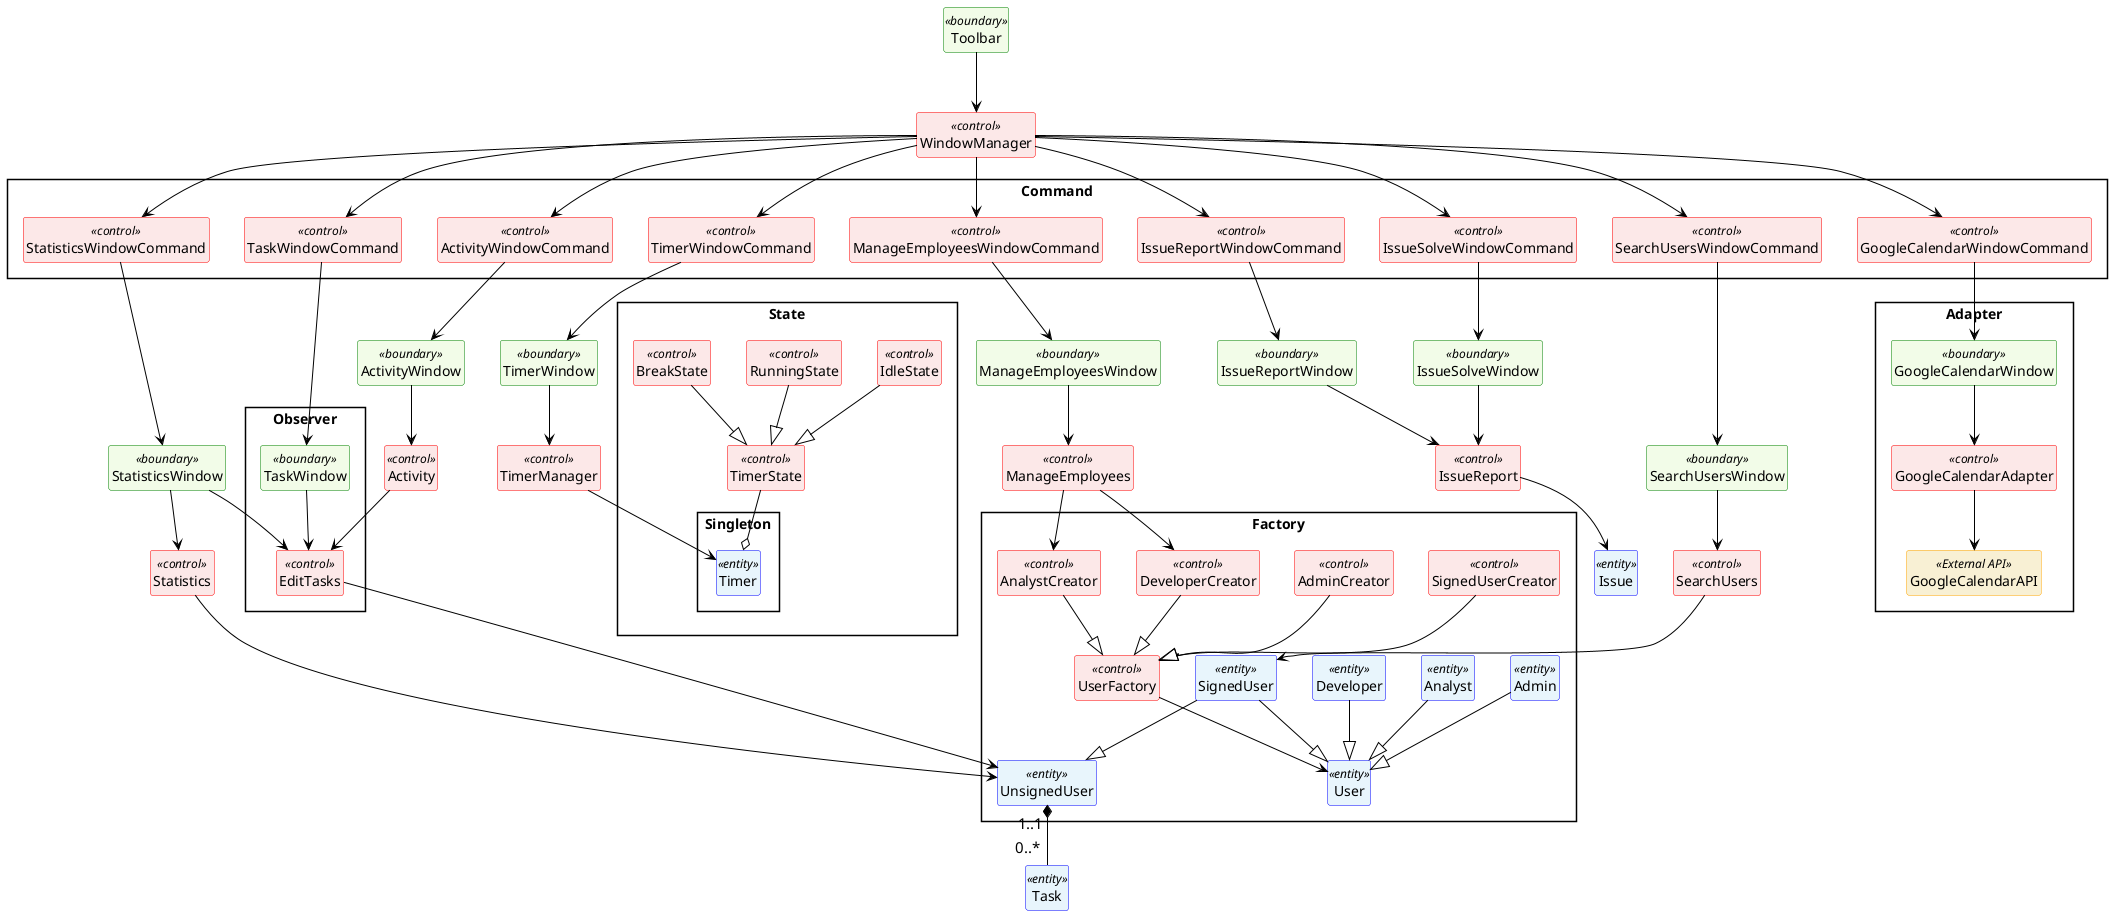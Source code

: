 @startuml Aplikacija produktivnosti in organizacije 
skinparam class {
  backgroundColor white
  borderColor #5FB8EC
  arrowColor black
}
skinparam class<<entity>> {
  backgroundColor #e8f5fc
  borderColor Blue
}
skinparam class<<control>> {
  backgroundColor #fce8e8
  borderColor Red
}
skinparam class<<boundary>> {
  backgroundColor #f2fce8
  borderColor Green
}
skinparam class<<External API>>{
  backgroundColor #f8f0d4
  borderColor Orange
}

'skinparam shadowing false
skinparam style strictuml
skinparam defaultTextAlignment center
skinparam packageStyle rectangle
skinparam groupInheritance 5
hide circle
hide members

'---------Razredi---------------------------
package Factory{
  Class User<<entity>> {
    -id: int
    -name: string
    -hash: string
    -salt: string
    +getName(): string
    +setName(): string
    +getId(): int
    +setPassword(password: string): void
    +isPasswordCorrect(password: string): boolean
  }
  Class UserFactory<<control>>{
    +createUser(userType: string): User
  }
  Class SignedUser<<entity>>{
    -following: SignedUser []
    +getFollowing(): SignedUser []
  }
  Class Admin<<entity>>{
    -mail: string
  }
  Class Analyst<<entity>>{
    
  }
  Class Developer<<entity>>{

  }
  Class UnsignedUser<<entity>> {
    -completedTasksCount: int
    +getTasks(): Task []
    +addTask(task: Task): void
    +editTask(taskId: int, name: string, description: string): void
    +removeTask(taskId): void
    +getCompletedTaskCount(): int
    +incrementCompletedTasksCount(): void
  }
  Class SignedUserCreator<<control>>{
    +createUser(userType: string): void
  }
  Class AdminCreator<<control>>{
    +createUser(userType: string): void
  }
  Class DeveloperCreator<<control>>{
    +createUser(userType: string): void
  }
  Class AnalystCreator<<control>>{
    +createUser(userType: string): void
  }
}
Class StatisticsWindow<<boundary>>{
  +showPrenesiPodatkeForm(): void
  +showUserInfo(user: User): void
}
Class Statistics<<control>>{
  +prenesiPodatkeVSkladisce(start: date, end: date): void
}
package Command{
  Class StatisticsWindowCommand<<control>>{
    -statisticsWindow: StatisticsWindow
    +execute(): void
    +unexecute(): void
    +isReversible(): boolean
  }
  Class ManageEmployeesWindowCommand<<control>>{
    -manageEmployeesWindow: ManageEmployeesWindow
    +execute(): void
    +unexecute(): void
    +isReversible(): boolean
  }
  Class TaskWindowCommand<<control>>{
    -taskWindow: TaskWindow
    +execute(): void
    +unexecute(): void
    +isReversible(): boolean
  }
  Class GoogleCalendarWindowCommand<<control>>{
    -googleCalendarWindow: GoogleCalendarWindow
    +execute(): void
    +unexecute(): void
    +isReversible(): boolean
  }
  Class ActivityWindowCommand<<control>>{
    -activityWindow: ActivityWindow
    +execute(): void
    +unexecute(): void
    +isReversible(): boolean
  }
  Class IssueReportWindowCommand<<control>>{
    -issueReportWindow: IssueReportWindow
    +execute(): void
    +unexecute(): void
    +isReversible(): boolean
  }
  Class IssueSolveWindowCommand<<control>>{
    -issueSolveWindow: IssueSolveWindow
    +execute(): void
    +unexecute(): void
    +isReversible(): boolean
  }
  Class TimerWindowCommand<<control>>{
    -timerWindow: TimerWindow
    +execute(): void
    +unexecute(): void
    +isReversible(): boolean
  }
  Class SearchUsersWindowCommand<<control>>{
    -SearchUsersWindow: SearchUsersWindow
  }
}
Class ManageEmployeesWindow<<boundary>>
Class ManageEmployees<<control>>{
  +addEmployee(ime: string, priimek: string, email: string, password: string): void
}
Class Task<<entity>>{
  -id: int
  -name: string
  -description: string
  -date: date
  +setName(ime: string): string
  +setDescription(desc: string): string
  +getName(): string
  +getDescription(): string
}
package Observer{
  class EditTasks<<control>>{
    +getTasks(user: UnsignedUser): Task []
    +addTask(user: UnsignedUser, task: Task): string
    +editTask(user: UnsignedUser, taskId: int, name: string, description: string): void
    +removeTask(taskId: int): void
    +completeTask(taskId: int): void
    +getCompletedTaskCount(userid: id): int
    +notify(): void
  }
  class TaskWindow<<boundary>>{
    +showTasks(user: UnsignedUser): void
    +showEditTaskForm(id: int): void
    +isFormValid(): boolean
    +update(): void
  }
}
class WindowManager<<control>>{
  +openWindow(window: string): void
}
class Toolbar<<boundary>>
class ActivityWindow<<boundary>>{
  +showActivity(user: UnsignedUser)
}
class Activity<<control>>{
  +getUserInfo(id: int): void
}
Class Issue<<entity>>{
  -title: string
  -description: string
  -date: date
  -user: User
  -solved: boolean
  -solvedBy: Developer
  +solve(developer: Developer): void
  +getTitle(): string
  +getDescription(): string
}
Class IssueReport<<control>>{
  +addIssue(user: User, issue: Issue): void
  +getUnsolvedIssues(): Issue []
  +getSolvedIssues(developer: Developer): Issue []
  +solveIssue(issue: Issue, solvedBy: Developer): void
  +rejectIssue(issue: Issue)
}
Class IssueSolveWindow<<boundary>>{
  +showUnsolvedIssues(developer: Developer): void
}
Class IssueReportWindow<<boundary>>

Class SearchUsers<<control>>{
  +findUsers(name: string): SignedUser []
  +followUser(id: int): void
}
Class SearchUsersWindow<<boundary>>{
  +showUsers(name: string): void
}
package Adapter{
  Class GoogleCalendarAdapter<<control>>{
    +getTasks(): Task []
  }
  Class GoogleCalendarWindow<<boundary>>{
    +showCalendarTasks(): void
  }
  Class GoogleCalendarAPI<<External API>>{
    +list(calendarId: string): Event[]
  }
}
package State{
  package Singleton{
    Class Timer<<entity>>{
      -instance: Timer
      -currentTime: int
      -currentBreak: int
      -isRunning: boolean
      -duration: int
      -break: int
      +getInstance(): Timer
      +start(): void
      +reset(): void
      +startBreak(): void
      +stopBreak(): void
      +getCurrentTime(): void
    }
  }
  Class TimerState<<control>>{
    +start(): void
    +reset(): void
    +startBreak(): void
    +stopBreak(): void
  }
  Class IdleState<<control>>{
    +resume(): void
  }
  Class RunningState<<control>>{
    +reset(): void
    +startBreak(): void
  }
  Class BreakState<<control>>{
    +reset(): void
    +stopBreak(): void
  }
}
Class TimerManager<<control>>{
    +start(): void
    +reset(): void
    +startBreak(): void
    +stopBreak(): void
    +getCurrentTime(): void
}
Class TimerWindow<<boundary>>{
  +showCurrentTime(): void
}

'------Povezave-----------------------
Task "<font size=15> 0..* </font>" -up-* "<font size=15>  1..1</font>" UnsignedUser
EditTasks --> UnsignedUser
TaskWindow --> EditTasks
IssueReport --> Issue
IssueReportWindow --> IssueReport
IssueSolveWindow --> IssueReport
SearchUsers --> SignedUser
TimerWindow --> TimerManager
TimerManager --> Timer
SignedUser --|> User
SignedUser --|> UnsignedUser
Analyst --|> User
Admin --|> User
Developer --|> User
StatisticsWindow --> EditTasks
StatisticsWindow --> Statistics
Statistics --> UnsignedUser
UserFactory --> User
SignedUserCreator --|> UserFactory
DeveloperCreator --|> UserFactory
AnalystCreator --|> UserFactory
AdminCreator --|> UserFactory
WindowManager --> IssueReportWindowCommand
IssueReportWindowCommand --> IssueReportWindow
WindowManager --> TimerWindowCommand
TimerWindowCommand --> TimerWindow
WindowManager --> StatisticsWindowCommand
StatisticsWindowCommand --> StatisticsWindow
WindowManager --> TaskWindowCommand
TaskWindowCommand --> TaskWindow
WindowManager --> IssueSolveWindowCommand
IssueSolveWindowCommand --> IssueSolveWindow
WindowManager --> SearchUsersWindowCommand
SearchUsersWindowCommand --> SearchUsersWindow
WindowManager --> ActivityWindowCommand
ActivityWindowCommand --> ActivityWindow
WindowManager --> ManageEmployeesWindowCommand
ManageEmployeesWindowCommand --> ManageEmployeesWindow
WindowManager --> GoogleCalendarWindowCommand
GoogleCalendarWindowCommand --> GoogleCalendarWindow
GoogleCalendarWindow --> GoogleCalendarAdapter
GoogleCalendarAdapter --> GoogleCalendarAPI
ManageEmployeesWindow --> ManageEmployees
ActivityWindow --> Activity
Activity --> EditTasks
SearchUsersWindow --> SearchUsers
ManageEmployees --> DeveloperCreator
ManageEmployees --> AnalystCreator
Toolbar --> WindowManager
TimerState --o Timer
IdleState --|> TimerState
RunningState --|> TimerState
BreakState --|> TimerState
@enduml